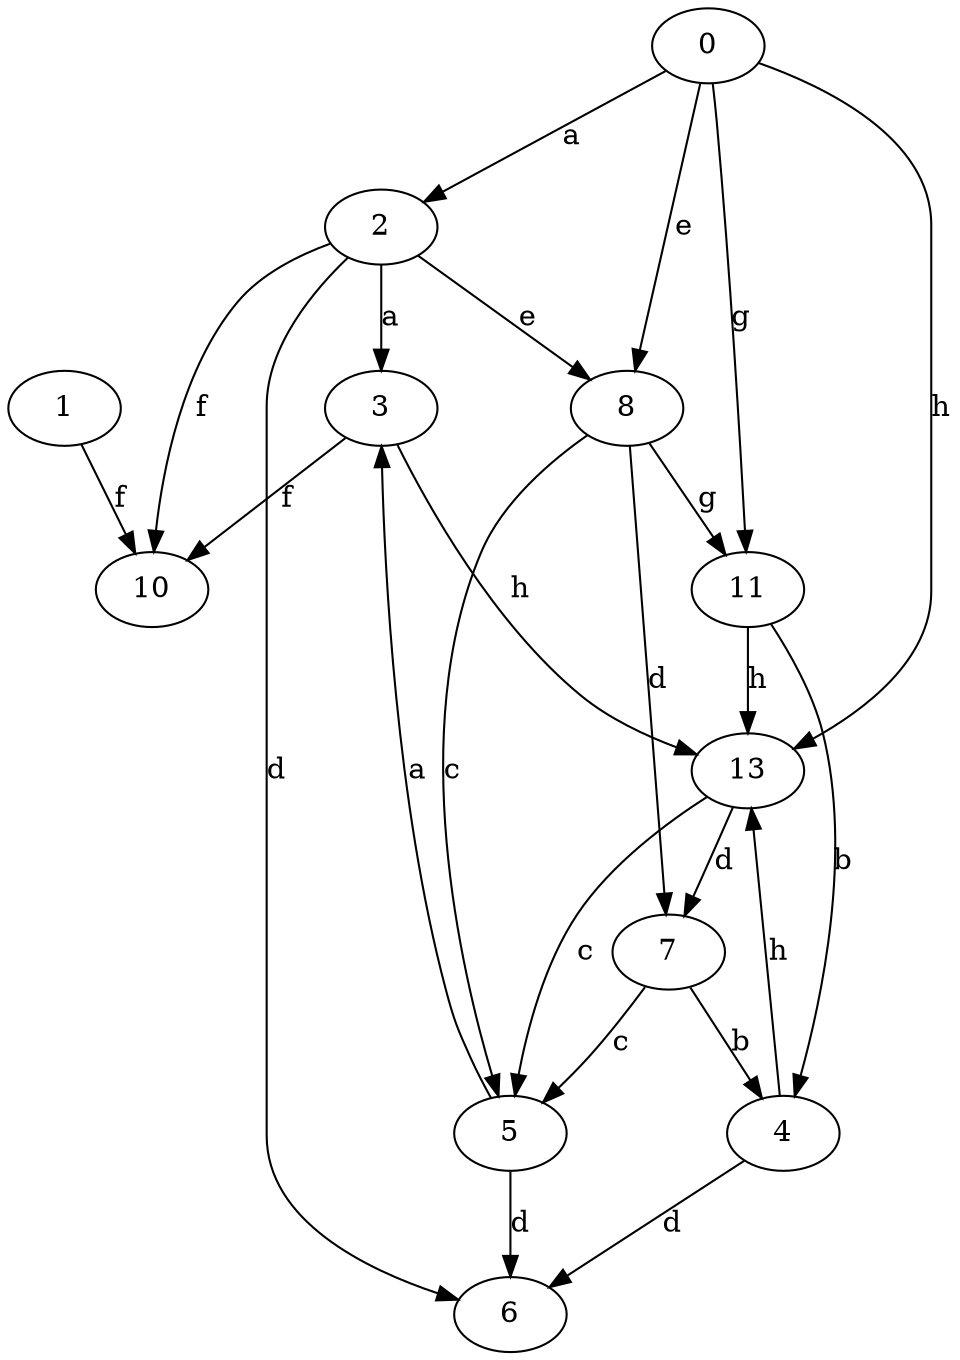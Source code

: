 strict digraph  {
1;
2;
3;
4;
5;
6;
7;
0;
8;
10;
11;
13;
1 -> 10  [label=f];
2 -> 3  [label=a];
2 -> 6  [label=d];
2 -> 8  [label=e];
2 -> 10  [label=f];
3 -> 10  [label=f];
3 -> 13  [label=h];
4 -> 6  [label=d];
4 -> 13  [label=h];
5 -> 3  [label=a];
5 -> 6  [label=d];
7 -> 4  [label=b];
7 -> 5  [label=c];
0 -> 2  [label=a];
0 -> 8  [label=e];
0 -> 11  [label=g];
0 -> 13  [label=h];
8 -> 5  [label=c];
8 -> 7  [label=d];
8 -> 11  [label=g];
11 -> 4  [label=b];
11 -> 13  [label=h];
13 -> 5  [label=c];
13 -> 7  [label=d];
}
